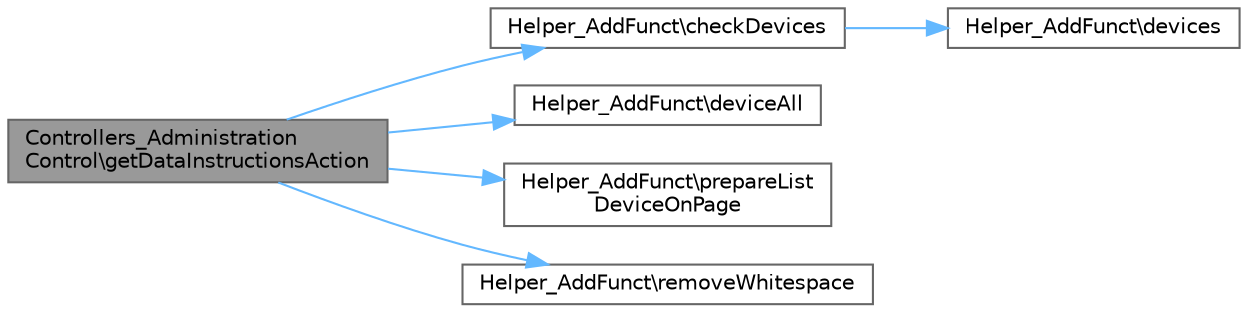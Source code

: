digraph "Controllers_AdministrationControl\getDataInstructionsAction"
{
 // LATEX_PDF_SIZE
  bgcolor="transparent";
  edge [fontname=Helvetica,fontsize=10,labelfontname=Helvetica,labelfontsize=10];
  node [fontname=Helvetica,fontsize=10,shape=box,height=0.2,width=0.4];
  rankdir="LR";
  Node1 [id="Node000001",label="Controllers_Administration\lControl\\getDataInstructionsAction",height=0.2,width=0.4,color="gray40", fillcolor="grey60", style="filled", fontcolor="black",tooltip="Retrieves and prepares instruction data for display."];
  Node1 -> Node2 [id="edge1_Node000001_Node000002",color="steelblue1",style="solid",tooltip=" "];
  Node2 [id="Node000002",label="Helper_AddFunct\\checkDevices",height=0.2,width=0.4,color="grey40", fillcolor="white", style="filled",URL="$class_helper___add_funct.html#a1cd94d8f2d6c4f7f2cf64ba954a0a557",tooltip="Validates if all provided devices exist in the system."];
  Node2 -> Node3 [id="edge2_Node000002_Node000003",color="steelblue1",style="solid",tooltip=" "];
  Node3 [id="Node000003",label="Helper_AddFunct\\devices",height=0.2,width=0.4,color="grey40", fillcolor="white", style="filled",URL="$class_helper___add_funct.html#ab24e61458ee4b902ec71c3641128153c",tooltip="Returns an array of available device identifiers."];
  Node1 -> Node4 [id="edge3_Node000001_Node000004",color="steelblue1",style="solid",tooltip=" "];
  Node4 [id="Node000004",label="Helper_AddFunct\\deviceAll",height=0.2,width=0.4,color="grey40", fillcolor="white", style="filled",URL="$class_helper___add_funct.html#a9c4cbc8573a8359f4182ce5c0df990bd",tooltip="Handles the \"all\" device special case."];
  Node1 -> Node5 [id="edge4_Node000001_Node000005",color="steelblue1",style="solid",tooltip=" "];
  Node5 [id="Node000005",label="Helper_AddFunct\\prepareList\lDeviceOnPage",height=0.2,width=0.4,color="grey40", fillcolor="white", style="filled",URL="$class_helper___add_funct.html#a5cc74664a68dd2770815423f03331c39",tooltip="Prepares device list data structure for display in templates."];
  Node1 -> Node6 [id="edge5_Node000001_Node000006",color="steelblue1",style="solid",tooltip=" "];
  Node6 [id="Node000006",label="Helper_AddFunct\\removeWhitespace",height=0.2,width=0.4,color="grey40", fillcolor="white", style="filled",URL="$class_helper___add_funct.html#a3d5466d42c3b6b6f7e34abed9fe6f416",tooltip="Removes all whitespace from a string."];
}
